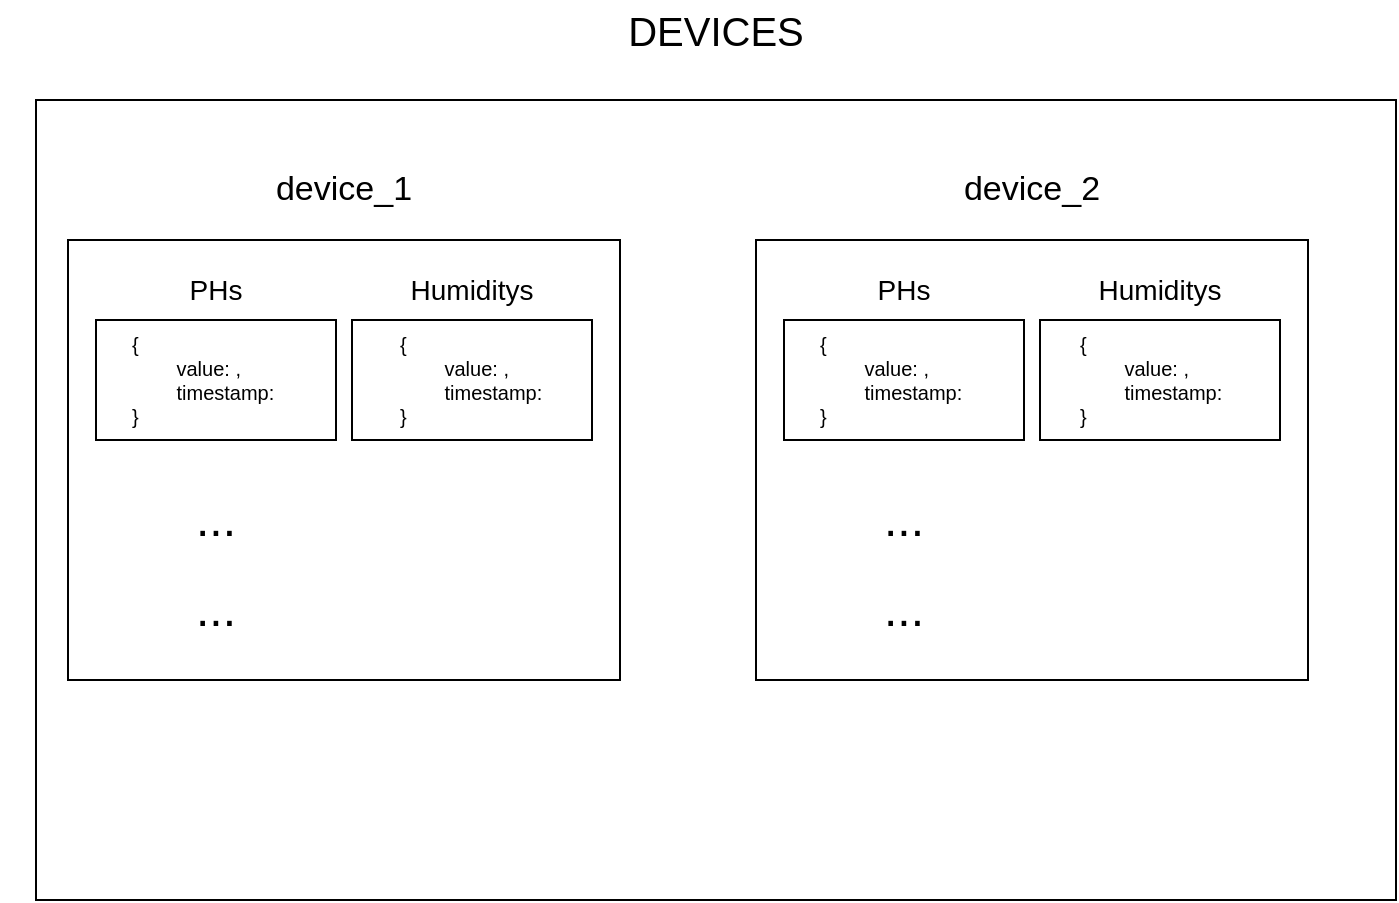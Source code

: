 <mxfile version="20.8.10" type="device"><diagram name="Página-1" id="VMTsFLG1KmO15SLVDoYl"><mxGraphModel dx="863" dy="1674" grid="1" gridSize="10" guides="1" tooltips="1" connect="1" arrows="1" fold="1" page="1" pageScale="1" pageWidth="827" pageHeight="1169" math="0" shadow="0"><root><mxCell id="0"/><mxCell id="1" parent="0"/><mxCell id="J8pN4sKd8DrLPf8L5ys5-1" value="" style="rounded=0;whiteSpace=wrap;html=1;" vertex="1" parent="1"><mxGeometry x="200" width="680" height="400" as="geometry"/></mxCell><mxCell id="J8pN4sKd8DrLPf8L5ys5-2" value="DEVICES" style="text;html=1;strokeColor=none;fillColor=none;align=center;verticalAlign=middle;whiteSpace=wrap;rounded=0;fontSize=20;" vertex="1" parent="1"><mxGeometry x="432" y="-50" width="216" height="30" as="geometry"/></mxCell><mxCell id="J8pN4sKd8DrLPf8L5ys5-3" value="" style="rounded=0;whiteSpace=wrap;html=1;fontSize=20;" vertex="1" parent="1"><mxGeometry x="216" y="70" width="276" height="220" as="geometry"/></mxCell><mxCell id="J8pN4sKd8DrLPf8L5ys5-4" value="device_1" style="text;html=1;strokeColor=none;fillColor=none;align=center;verticalAlign=middle;whiteSpace=wrap;rounded=0;fontSize=17;" vertex="1" parent="1"><mxGeometry x="246" y="30" width="216" height="30" as="geometry"/></mxCell><mxCell id="J8pN4sKd8DrLPf8L5ys5-5" value="" style="rounded=0;whiteSpace=wrap;html=1;fontSize=17;" vertex="1" parent="1"><mxGeometry x="230" y="110" width="120" height="60" as="geometry"/></mxCell><mxCell id="J8pN4sKd8DrLPf8L5ys5-6" value="PHs" style="text;html=1;strokeColor=none;fillColor=none;align=center;verticalAlign=middle;whiteSpace=wrap;rounded=0;fontSize=14;" vertex="1" parent="1"><mxGeometry x="182" y="80" width="216" height="30" as="geometry"/></mxCell><mxCell id="J8pN4sKd8DrLPf8L5ys5-8" value="" style="rounded=0;whiteSpace=wrap;html=1;fontSize=17;" vertex="1" parent="1"><mxGeometry x="358" y="110" width="120" height="60" as="geometry"/></mxCell><mxCell id="J8pN4sKd8DrLPf8L5ys5-9" value="Humiditys" style="text;html=1;strokeColor=none;fillColor=none;align=center;verticalAlign=middle;whiteSpace=wrap;rounded=0;fontSize=14;" vertex="1" parent="1"><mxGeometry x="310" y="80" width="216" height="30" as="geometry"/></mxCell><mxCell id="J8pN4sKd8DrLPf8L5ys5-10" value="" style="rounded=0;whiteSpace=wrap;html=1;fontSize=20;" vertex="1" parent="1"><mxGeometry x="216" y="70" width="276" height="220" as="geometry"/></mxCell><mxCell id="J8pN4sKd8DrLPf8L5ys5-11" value="" style="rounded=0;whiteSpace=wrap;html=1;fontSize=17;" vertex="1" parent="1"><mxGeometry x="358" y="110" width="120" height="60" as="geometry"/></mxCell><mxCell id="J8pN4sKd8DrLPf8L5ys5-12" value="" style="rounded=0;whiteSpace=wrap;html=1;fontSize=17;" vertex="1" parent="1"><mxGeometry x="230" y="110" width="120" height="60" as="geometry"/></mxCell><mxCell id="J8pN4sKd8DrLPf8L5ys5-13" value="PHs" style="text;html=1;strokeColor=none;fillColor=none;align=center;verticalAlign=middle;whiteSpace=wrap;rounded=0;fontSize=14;" vertex="1" parent="1"><mxGeometry x="182" y="80" width="216" height="30" as="geometry"/></mxCell><mxCell id="J8pN4sKd8DrLPf8L5ys5-14" value="" style="rounded=0;whiteSpace=wrap;html=1;fontSize=20;" vertex="1" parent="1"><mxGeometry x="560" y="70" width="276" height="220" as="geometry"/></mxCell><mxCell id="J8pN4sKd8DrLPf8L5ys5-15" value="" style="rounded=0;whiteSpace=wrap;html=1;fontSize=17;" vertex="1" parent="1"><mxGeometry x="702" y="110" width="120" height="60" as="geometry"/></mxCell><mxCell id="J8pN4sKd8DrLPf8L5ys5-16" value="" style="rounded=0;whiteSpace=wrap;html=1;fontSize=17;" vertex="1" parent="1"><mxGeometry x="574" y="110" width="120" height="60" as="geometry"/></mxCell><mxCell id="J8pN4sKd8DrLPf8L5ys5-17" value="PHs" style="text;html=1;strokeColor=none;fillColor=none;align=center;verticalAlign=middle;whiteSpace=wrap;rounded=0;fontSize=14;" vertex="1" parent="1"><mxGeometry x="526" y="80" width="216" height="30" as="geometry"/></mxCell><mxCell id="J8pN4sKd8DrLPf8L5ys5-18" value="device_2" style="text;html=1;strokeColor=none;fillColor=none;align=center;verticalAlign=middle;whiteSpace=wrap;rounded=0;fontSize=17;" vertex="1" parent="1"><mxGeometry x="590" y="30" width="216" height="30" as="geometry"/></mxCell><mxCell id="J8pN4sKd8DrLPf8L5ys5-19" value="Humiditys" style="text;html=1;strokeColor=none;fillColor=none;align=center;verticalAlign=middle;whiteSpace=wrap;rounded=0;fontSize=14;" vertex="1" parent="1"><mxGeometry x="310" y="80" width="216" height="30" as="geometry"/></mxCell><mxCell id="J8pN4sKd8DrLPf8L5ys5-20" value="Humiditys" style="text;html=1;strokeColor=none;fillColor=none;align=center;verticalAlign=middle;whiteSpace=wrap;rounded=0;fontSize=14;" vertex="1" parent="1"><mxGeometry x="654" y="80" width="216" height="30" as="geometry"/></mxCell><mxCell id="J8pN4sKd8DrLPf8L5ys5-22" value="{&lt;br style=&quot;font-size: 10px;&quot;&gt;&lt;span style=&quot;white-space: pre; font-size: 10px;&quot;&gt;&lt;span style=&quot;white-space: pre; font-size: 10px;&quot;&gt;&#9;&lt;/span&gt;&lt;/span&gt;value: ,&lt;span style=&quot;white-space: pre; font-size: 10px;&quot;&gt;&#9;&lt;/span&gt;&lt;br style=&quot;font-size: 10px;&quot;&gt;&lt;span style=&quot;white-space: pre; font-size: 10px;&quot;&gt;&#9;&lt;/span&gt;timestamp:&lt;br style=&quot;font-size: 10px;&quot;&gt;}" style="text;html=1;strokeColor=none;fillColor=none;align=left;verticalAlign=middle;whiteSpace=wrap;rounded=0;fontSize=10;" vertex="1" parent="1"><mxGeometry x="246" y="110" width="104" height="60" as="geometry"/></mxCell><mxCell id="J8pN4sKd8DrLPf8L5ys5-23" value="{&lt;br style=&quot;font-size: 10px;&quot;&gt;&lt;span style=&quot;white-space: pre; font-size: 10px;&quot;&gt;&lt;span style=&quot;white-space: pre; font-size: 10px;&quot;&gt;&#9;&lt;/span&gt;&lt;/span&gt;value: ,&lt;span style=&quot;white-space: pre; font-size: 10px;&quot;&gt;&#9;&lt;/span&gt;&lt;br style=&quot;font-size: 10px;&quot;&gt;&lt;span style=&quot;white-space: pre; font-size: 10px;&quot;&gt;&#9;&lt;/span&gt;timestamp:&lt;br style=&quot;font-size: 10px;&quot;&gt;}" style="text;html=1;strokeColor=none;fillColor=none;align=left;verticalAlign=middle;whiteSpace=wrap;rounded=0;fontSize=10;" vertex="1" parent="1"><mxGeometry x="380" y="110" width="100" height="60" as="geometry"/></mxCell><mxCell id="J8pN4sKd8DrLPf8L5ys5-24" value="{&lt;br style=&quot;font-size: 10px;&quot;&gt;&lt;span style=&quot;white-space: pre; font-size: 10px;&quot;&gt;&lt;span style=&quot;white-space: pre; font-size: 10px;&quot;&gt;&#9;&lt;/span&gt;&lt;/span&gt;value: ,&lt;span style=&quot;white-space: pre; font-size: 10px;&quot;&gt;&#9;&lt;/span&gt;&lt;br style=&quot;font-size: 10px;&quot;&gt;&lt;span style=&quot;white-space: pre; font-size: 10px;&quot;&gt;&#9;&lt;/span&gt;timestamp:&lt;br style=&quot;font-size: 10px;&quot;&gt;}" style="text;html=1;strokeColor=none;fillColor=none;align=left;verticalAlign=middle;whiteSpace=wrap;rounded=0;fontSize=10;" vertex="1" parent="1"><mxGeometry x="590" y="110" width="100" height="60" as="geometry"/></mxCell><mxCell id="J8pN4sKd8DrLPf8L5ys5-25" value="{&lt;br style=&quot;font-size: 10px;&quot;&gt;&lt;span style=&quot;white-space: pre; font-size: 10px;&quot;&gt;&lt;span style=&quot;white-space: pre; font-size: 10px;&quot;&gt;&#9;&lt;/span&gt;&lt;/span&gt;value: ,&lt;span style=&quot;white-space: pre; font-size: 10px;&quot;&gt;&#9;&lt;/span&gt;&lt;br style=&quot;font-size: 10px;&quot;&gt;&lt;span style=&quot;white-space: pre; font-size: 10px;&quot;&gt;&#9;&lt;/span&gt;timestamp:&lt;br style=&quot;font-size: 10px;&quot;&gt;}" style="text;html=1;strokeColor=none;fillColor=none;align=left;verticalAlign=middle;whiteSpace=wrap;rounded=0;fontSize=10;" vertex="1" parent="1"><mxGeometry x="720" y="110" width="100" height="60" as="geometry"/></mxCell><mxCell id="J8pN4sKd8DrLPf8L5ys5-27" value="..." style="text;html=1;strokeColor=none;fillColor=none;align=center;verticalAlign=middle;whiteSpace=wrap;rounded=0;fontSize=24;" vertex="1" parent="1"><mxGeometry x="260" y="195" width="60" height="30" as="geometry"/></mxCell><mxCell id="J8pN4sKd8DrLPf8L5ys5-28" value="..." style="text;html=1;strokeColor=none;fillColor=none;align=center;verticalAlign=middle;whiteSpace=wrap;rounded=0;fontSize=24;" vertex="1" parent="1"><mxGeometry x="260" y="240" width="60" height="30" as="geometry"/></mxCell><mxCell id="J8pN4sKd8DrLPf8L5ys5-31" value="..." style="text;html=1;strokeColor=none;fillColor=none;align=center;verticalAlign=middle;whiteSpace=wrap;rounded=0;fontSize=24;" vertex="1" parent="1"><mxGeometry x="604" y="195" width="60" height="30" as="geometry"/></mxCell><mxCell id="J8pN4sKd8DrLPf8L5ys5-32" value="..." style="text;html=1;strokeColor=none;fillColor=none;align=center;verticalAlign=middle;whiteSpace=wrap;rounded=0;fontSize=24;" vertex="1" parent="1"><mxGeometry x="604" y="240" width="60" height="30" as="geometry"/></mxCell></root></mxGraphModel></diagram></mxfile>